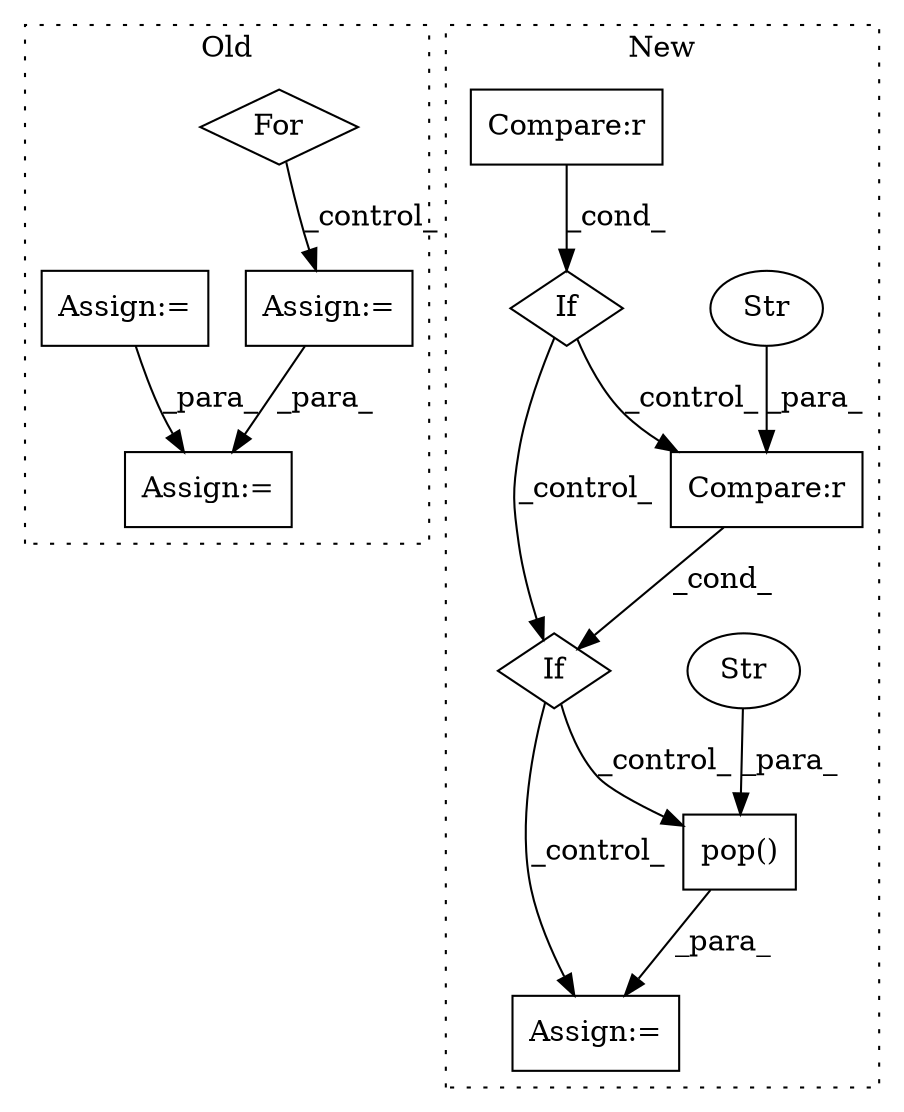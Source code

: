 digraph G {
subgraph cluster0 {
1 [label="For" a="107" s="19176,19198" l="4,14" shape="diamond"];
5 [label="Assign:=" a="68" s="19216" l="3" shape="box"];
11 [label="Assign:=" a="68" s="19534" l="3" shape="box"];
12 [label="Assign:=" a="68" s="19150" l="3" shape="box"];
label = "Old";
style="dotted";
}
subgraph cluster1 {
2 [label="pop()" a="75" s="20629,20647" l="7,1" shape="box"];
3 [label="Assign:=" a="68" s="20611" l="3" shape="box"];
4 [label="Str" a="66" s="20636" l="11" shape="ellipse"];
6 [label="If" a="96" s="20565" l="3" shape="diamond"];
7 [label="Compare:r" a="40" s="20568" l="17" shape="box"];
8 [label="If" a="96" s="20376" l="3" shape="diamond"];
9 [label="Str" a="66" s="20568" l="11" shape="ellipse"];
10 [label="Compare:r" a="40" s="20379" l="10" shape="box"];
label = "New";
style="dotted";
}
1 -> 5 [label="_control_"];
2 -> 3 [label="_para_"];
4 -> 2 [label="_para_"];
5 -> 11 [label="_para_"];
6 -> 2 [label="_control_"];
6 -> 3 [label="_control_"];
7 -> 6 [label="_cond_"];
8 -> 7 [label="_control_"];
8 -> 6 [label="_control_"];
9 -> 7 [label="_para_"];
10 -> 8 [label="_cond_"];
12 -> 11 [label="_para_"];
}